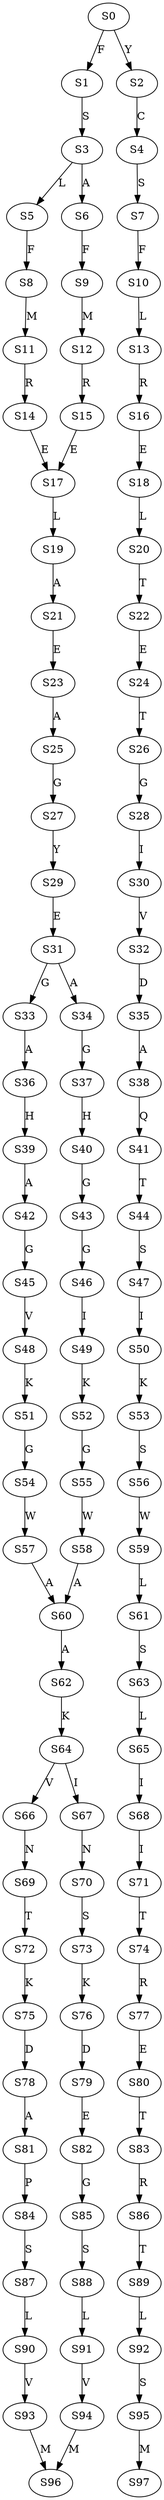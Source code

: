 strict digraph  {
	S0 -> S1 [ label = F ];
	S0 -> S2 [ label = Y ];
	S1 -> S3 [ label = S ];
	S2 -> S4 [ label = C ];
	S3 -> S5 [ label = L ];
	S3 -> S6 [ label = A ];
	S4 -> S7 [ label = S ];
	S5 -> S8 [ label = F ];
	S6 -> S9 [ label = F ];
	S7 -> S10 [ label = F ];
	S8 -> S11 [ label = M ];
	S9 -> S12 [ label = M ];
	S10 -> S13 [ label = L ];
	S11 -> S14 [ label = R ];
	S12 -> S15 [ label = R ];
	S13 -> S16 [ label = R ];
	S14 -> S17 [ label = E ];
	S15 -> S17 [ label = E ];
	S16 -> S18 [ label = E ];
	S17 -> S19 [ label = L ];
	S18 -> S20 [ label = L ];
	S19 -> S21 [ label = A ];
	S20 -> S22 [ label = T ];
	S21 -> S23 [ label = E ];
	S22 -> S24 [ label = E ];
	S23 -> S25 [ label = A ];
	S24 -> S26 [ label = T ];
	S25 -> S27 [ label = G ];
	S26 -> S28 [ label = G ];
	S27 -> S29 [ label = Y ];
	S28 -> S30 [ label = I ];
	S29 -> S31 [ label = E ];
	S30 -> S32 [ label = V ];
	S31 -> S33 [ label = G ];
	S31 -> S34 [ label = A ];
	S32 -> S35 [ label = D ];
	S33 -> S36 [ label = A ];
	S34 -> S37 [ label = G ];
	S35 -> S38 [ label = A ];
	S36 -> S39 [ label = H ];
	S37 -> S40 [ label = H ];
	S38 -> S41 [ label = Q ];
	S39 -> S42 [ label = A ];
	S40 -> S43 [ label = G ];
	S41 -> S44 [ label = T ];
	S42 -> S45 [ label = G ];
	S43 -> S46 [ label = G ];
	S44 -> S47 [ label = S ];
	S45 -> S48 [ label = V ];
	S46 -> S49 [ label = I ];
	S47 -> S50 [ label = I ];
	S48 -> S51 [ label = K ];
	S49 -> S52 [ label = K ];
	S50 -> S53 [ label = K ];
	S51 -> S54 [ label = G ];
	S52 -> S55 [ label = G ];
	S53 -> S56 [ label = S ];
	S54 -> S57 [ label = W ];
	S55 -> S58 [ label = W ];
	S56 -> S59 [ label = W ];
	S57 -> S60 [ label = A ];
	S58 -> S60 [ label = A ];
	S59 -> S61 [ label = L ];
	S60 -> S62 [ label = A ];
	S61 -> S63 [ label = S ];
	S62 -> S64 [ label = K ];
	S63 -> S65 [ label = L ];
	S64 -> S66 [ label = V ];
	S64 -> S67 [ label = I ];
	S65 -> S68 [ label = I ];
	S66 -> S69 [ label = N ];
	S67 -> S70 [ label = N ];
	S68 -> S71 [ label = I ];
	S69 -> S72 [ label = T ];
	S70 -> S73 [ label = S ];
	S71 -> S74 [ label = T ];
	S72 -> S75 [ label = K ];
	S73 -> S76 [ label = K ];
	S74 -> S77 [ label = R ];
	S75 -> S78 [ label = D ];
	S76 -> S79 [ label = D ];
	S77 -> S80 [ label = E ];
	S78 -> S81 [ label = A ];
	S79 -> S82 [ label = E ];
	S80 -> S83 [ label = T ];
	S81 -> S84 [ label = P ];
	S82 -> S85 [ label = G ];
	S83 -> S86 [ label = R ];
	S84 -> S87 [ label = S ];
	S85 -> S88 [ label = S ];
	S86 -> S89 [ label = T ];
	S87 -> S90 [ label = L ];
	S88 -> S91 [ label = L ];
	S89 -> S92 [ label = L ];
	S90 -> S93 [ label = V ];
	S91 -> S94 [ label = V ];
	S92 -> S95 [ label = S ];
	S93 -> S96 [ label = M ];
	S94 -> S96 [ label = M ];
	S95 -> S97 [ label = M ];
}
